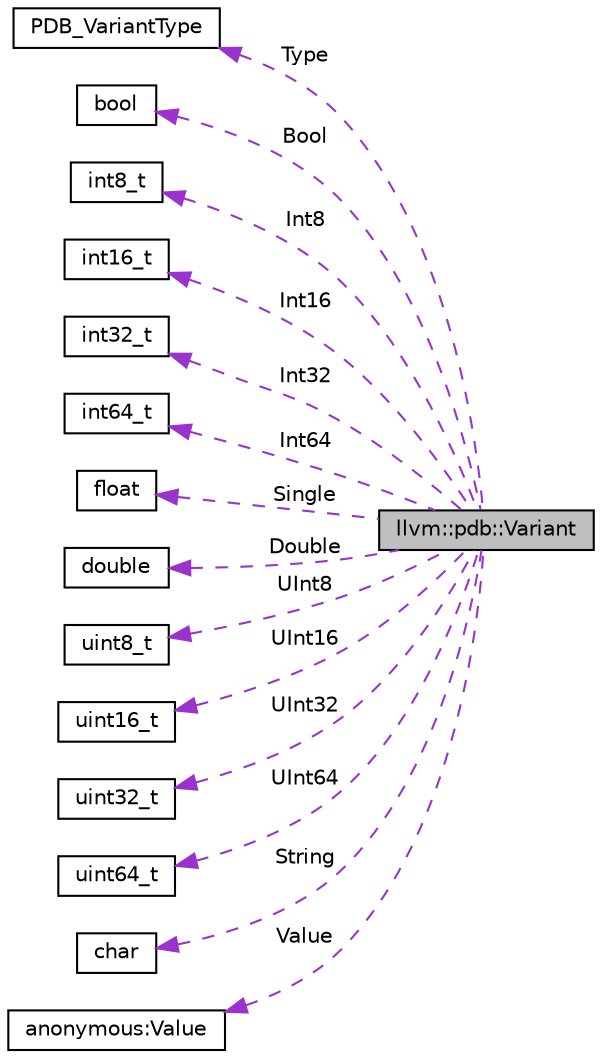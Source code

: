 digraph "llvm::pdb::Variant"
{
 // LATEX_PDF_SIZE
  bgcolor="transparent";
  edge [fontname="Helvetica",fontsize="10",labelfontname="Helvetica",labelfontsize="10"];
  node [fontname="Helvetica",fontsize="10",shape="box"];
  rankdir="LR";
  Node1 [label="llvm::pdb::Variant",height=0.2,width=0.4,color="black", fillcolor="grey75", style="filled", fontcolor="black",tooltip=" "];
  Node2 -> Node1 [dir="back",color="darkorchid3",fontsize="10",style="dashed",label=" Type" ,fontname="Helvetica"];
  Node2 [label="PDB_VariantType",height=0.2,width=0.4,color="black",tooltip=" "];
  Node3 -> Node1 [dir="back",color="darkorchid3",fontsize="10",style="dashed",label=" Bool" ,fontname="Helvetica"];
  Node3 [label="bool",height=0.2,width=0.4,color="black",URL="$classbool.html",tooltip=" "];
  Node4 -> Node1 [dir="back",color="darkorchid3",fontsize="10",style="dashed",label=" Int8" ,fontname="Helvetica"];
  Node4 [label="int8_t",height=0.2,width=0.4,color="black",tooltip=" "];
  Node5 -> Node1 [dir="back",color="darkorchid3",fontsize="10",style="dashed",label=" Int16" ,fontname="Helvetica"];
  Node5 [label="int16_t",height=0.2,width=0.4,color="black",tooltip=" "];
  Node6 -> Node1 [dir="back",color="darkorchid3",fontsize="10",style="dashed",label=" Int32" ,fontname="Helvetica"];
  Node6 [label="int32_t",height=0.2,width=0.4,color="black",tooltip=" "];
  Node7 -> Node1 [dir="back",color="darkorchid3",fontsize="10",style="dashed",label=" Int64" ,fontname="Helvetica"];
  Node7 [label="int64_t",height=0.2,width=0.4,color="black",tooltip=" "];
  Node8 -> Node1 [dir="back",color="darkorchid3",fontsize="10",style="dashed",label=" Single" ,fontname="Helvetica"];
  Node8 [label="float",height=0.2,width=0.4,color="black",tooltip=" "];
  Node9 -> Node1 [dir="back",color="darkorchid3",fontsize="10",style="dashed",label=" Double" ,fontname="Helvetica"];
  Node9 [label="double",height=0.2,width=0.4,color="black",tooltip=" "];
  Node10 -> Node1 [dir="back",color="darkorchid3",fontsize="10",style="dashed",label=" UInt8" ,fontname="Helvetica"];
  Node10 [label="uint8_t",height=0.2,width=0.4,color="black",tooltip=" "];
  Node11 -> Node1 [dir="back",color="darkorchid3",fontsize="10",style="dashed",label=" UInt16" ,fontname="Helvetica"];
  Node11 [label="uint16_t",height=0.2,width=0.4,color="black",tooltip=" "];
  Node12 -> Node1 [dir="back",color="darkorchid3",fontsize="10",style="dashed",label=" UInt32" ,fontname="Helvetica"];
  Node12 [label="uint32_t",height=0.2,width=0.4,color="black",URL="$classuint32__t.html",tooltip=" "];
  Node13 -> Node1 [dir="back",color="darkorchid3",fontsize="10",style="dashed",label=" UInt64" ,fontname="Helvetica"];
  Node13 [label="uint64_t",height=0.2,width=0.4,color="black",tooltip=" "];
  Node14 -> Node1 [dir="back",color="darkorchid3",fontsize="10",style="dashed",label=" String" ,fontname="Helvetica"];
  Node14 [label="char",height=0.2,width=0.4,color="black",URL="$classchar.html",tooltip=" "];
  Node15 -> Node1 [dir="back",color="darkorchid3",fontsize="10",style="dashed",label=" Value" ,fontname="Helvetica"];
  Node15 [label="anonymous:Value",height=0.2,width=0.4,color="black",tooltip=" "];
}
